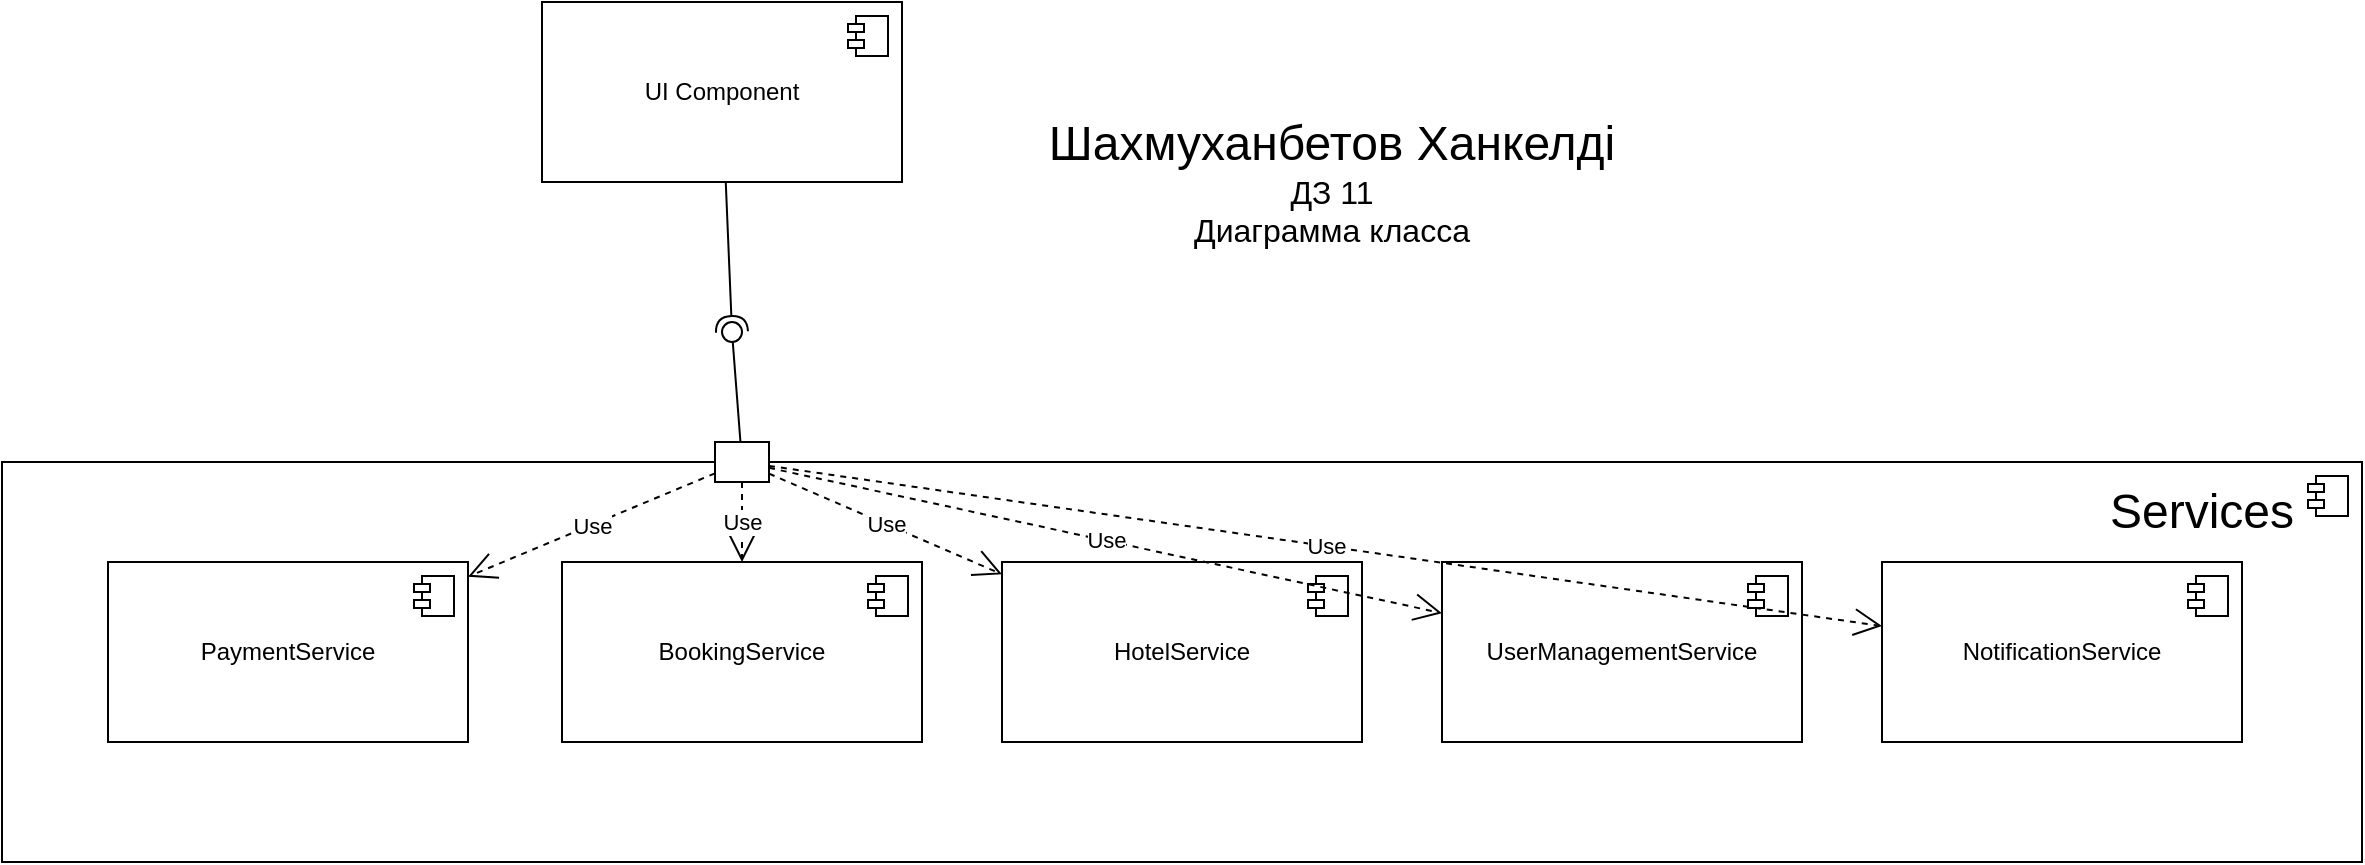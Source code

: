 <mxfile version="24.7.17">
  <diagram id="C5RBs43oDa-KdzZeNtuy" name="Page-1">
    <mxGraphModel dx="1169" dy="1347" grid="1" gridSize="10" guides="1" tooltips="1" connect="1" arrows="1" fold="1" page="1" pageScale="1" pageWidth="827" pageHeight="1169" math="0" shadow="0">
      <root>
        <mxCell id="WIyWlLk6GJQsqaUBKTNV-0" />
        <mxCell id="WIyWlLk6GJQsqaUBKTNV-1" parent="WIyWlLk6GJQsqaUBKTNV-0" />
        <mxCell id="7GwHJ8WHLpkf8yxdElzS-14" value="" style="html=1;dropTarget=0;whiteSpace=wrap;" parent="WIyWlLk6GJQsqaUBKTNV-1" vertex="1">
          <mxGeometry x="180" y="430" width="1180" height="200" as="geometry" />
        </mxCell>
        <mxCell id="7GwHJ8WHLpkf8yxdElzS-15" value="" style="shape=module;jettyWidth=8;jettyHeight=4;" parent="7GwHJ8WHLpkf8yxdElzS-14" vertex="1">
          <mxGeometry x="1" width="20" height="20" relative="1" as="geometry">
            <mxPoint x="-27" y="7" as="offset" />
          </mxGeometry>
        </mxCell>
        <mxCell id="afQVLRiH2oxlr41Mcdnj-31" value="&lt;font style=&quot;font-size: 24px;&quot;&gt;Шахмуханбетов Ханкелді&lt;/font&gt;&lt;div&gt;&lt;font size=&quot;3&quot;&gt;ДЗ 11&lt;/font&gt;&lt;/div&gt;&lt;div&gt;&lt;font size=&quot;3&quot;&gt;Диаграмма класса&lt;/font&gt;&lt;/div&gt;" style="text;html=1;align=center;verticalAlign=middle;whiteSpace=wrap;rounded=0;" parent="WIyWlLk6GJQsqaUBKTNV-1" vertex="1">
          <mxGeometry x="700" y="210" width="290" height="160" as="geometry" />
        </mxCell>
        <mxCell id="7GwHJ8WHLpkf8yxdElzS-2" value="UI Component" style="html=1;dropTarget=0;whiteSpace=wrap;" parent="WIyWlLk6GJQsqaUBKTNV-1" vertex="1">
          <mxGeometry x="450" y="200" width="180" height="90" as="geometry" />
        </mxCell>
        <mxCell id="7GwHJ8WHLpkf8yxdElzS-3" value="" style="shape=module;jettyWidth=8;jettyHeight=4;" parent="7GwHJ8WHLpkf8yxdElzS-2" vertex="1">
          <mxGeometry x="1" width="20" height="20" relative="1" as="geometry">
            <mxPoint x="-27" y="7" as="offset" />
          </mxGeometry>
        </mxCell>
        <mxCell id="7GwHJ8WHLpkf8yxdElzS-4" value="PaymentService" style="html=1;dropTarget=0;whiteSpace=wrap;" parent="WIyWlLk6GJQsqaUBKTNV-1" vertex="1">
          <mxGeometry x="233" y="480" width="180" height="90" as="geometry" />
        </mxCell>
        <mxCell id="7GwHJ8WHLpkf8yxdElzS-5" value="" style="shape=module;jettyWidth=8;jettyHeight=4;" parent="7GwHJ8WHLpkf8yxdElzS-4" vertex="1">
          <mxGeometry x="1" width="20" height="20" relative="1" as="geometry">
            <mxPoint x="-27" y="7" as="offset" />
          </mxGeometry>
        </mxCell>
        <mxCell id="7GwHJ8WHLpkf8yxdElzS-6" value="NotificationService" style="html=1;dropTarget=0;whiteSpace=wrap;" parent="WIyWlLk6GJQsqaUBKTNV-1" vertex="1">
          <mxGeometry x="1120" y="480" width="180" height="90" as="geometry" />
        </mxCell>
        <mxCell id="7GwHJ8WHLpkf8yxdElzS-7" value="" style="shape=module;jettyWidth=8;jettyHeight=4;" parent="7GwHJ8WHLpkf8yxdElzS-6" vertex="1">
          <mxGeometry x="1" width="20" height="20" relative="1" as="geometry">
            <mxPoint x="-27" y="7" as="offset" />
          </mxGeometry>
        </mxCell>
        <mxCell id="7GwHJ8WHLpkf8yxdElzS-8" value="BookingService" style="html=1;dropTarget=0;whiteSpace=wrap;" parent="WIyWlLk6GJQsqaUBKTNV-1" vertex="1">
          <mxGeometry x="460" y="480" width="180" height="90" as="geometry" />
        </mxCell>
        <mxCell id="7GwHJ8WHLpkf8yxdElzS-9" value="" style="shape=module;jettyWidth=8;jettyHeight=4;" parent="7GwHJ8WHLpkf8yxdElzS-8" vertex="1">
          <mxGeometry x="1" width="20" height="20" relative="1" as="geometry">
            <mxPoint x="-27" y="7" as="offset" />
          </mxGeometry>
        </mxCell>
        <mxCell id="7GwHJ8WHLpkf8yxdElzS-10" value="UserManagementService" style="html=1;dropTarget=0;whiteSpace=wrap;" parent="WIyWlLk6GJQsqaUBKTNV-1" vertex="1">
          <mxGeometry x="900" y="480" width="180" height="90" as="geometry" />
        </mxCell>
        <mxCell id="7GwHJ8WHLpkf8yxdElzS-11" value="" style="shape=module;jettyWidth=8;jettyHeight=4;" parent="7GwHJ8WHLpkf8yxdElzS-10" vertex="1">
          <mxGeometry x="1" width="20" height="20" relative="1" as="geometry">
            <mxPoint x="-27" y="7" as="offset" />
          </mxGeometry>
        </mxCell>
        <mxCell id="7GwHJ8WHLpkf8yxdElzS-12" value="HotelService" style="html=1;dropTarget=0;whiteSpace=wrap;" parent="WIyWlLk6GJQsqaUBKTNV-1" vertex="1">
          <mxGeometry x="680" y="480" width="180" height="90" as="geometry" />
        </mxCell>
        <mxCell id="7GwHJ8WHLpkf8yxdElzS-13" value="" style="shape=module;jettyWidth=8;jettyHeight=4;" parent="7GwHJ8WHLpkf8yxdElzS-12" vertex="1">
          <mxGeometry x="1" width="20" height="20" relative="1" as="geometry">
            <mxPoint x="-27" y="7" as="offset" />
          </mxGeometry>
        </mxCell>
        <mxCell id="7GwHJ8WHLpkf8yxdElzS-19" value="" style="rounded=0;orthogonalLoop=1;jettySize=auto;html=1;endArrow=halfCircle;endFill=0;endSize=6;strokeWidth=1;sketch=0;" parent="WIyWlLk6GJQsqaUBKTNV-1" source="7GwHJ8WHLpkf8yxdElzS-2" target="7GwHJ8WHLpkf8yxdElzS-21" edge="1">
          <mxGeometry relative="1" as="geometry">
            <mxPoint x="350" y="365" as="sourcePoint" />
          </mxGeometry>
        </mxCell>
        <mxCell id="7GwHJ8WHLpkf8yxdElzS-20" value="" style="rounded=0;orthogonalLoop=1;jettySize=auto;html=1;endArrow=oval;endFill=0;sketch=0;sourcePerimeterSpacing=0;targetPerimeterSpacing=0;endSize=10;" parent="WIyWlLk6GJQsqaUBKTNV-1" target="7GwHJ8WHLpkf8yxdElzS-21" edge="1">
          <mxGeometry relative="1" as="geometry">
            <mxPoint x="550" y="430" as="sourcePoint" />
          </mxGeometry>
        </mxCell>
        <mxCell id="7GwHJ8WHLpkf8yxdElzS-21" value="" style="ellipse;whiteSpace=wrap;html=1;align=center;aspect=fixed;fillColor=none;strokeColor=none;resizable=0;perimeter=centerPerimeter;rotatable=0;allowArrows=0;points=[];outlineConnect=1;" parent="WIyWlLk6GJQsqaUBKTNV-1" vertex="1">
          <mxGeometry x="540" y="360" width="10" height="10" as="geometry" />
        </mxCell>
        <mxCell id="7GwHJ8WHLpkf8yxdElzS-22" value="" style="rounded=0;whiteSpace=wrap;html=1;" parent="WIyWlLk6GJQsqaUBKTNV-1" vertex="1">
          <mxGeometry x="536.5" y="420" width="27" height="20" as="geometry" />
        </mxCell>
        <mxCell id="7GwHJ8WHLpkf8yxdElzS-25" value="Use" style="endArrow=open;endSize=12;dashed=1;html=1;rounded=0;" parent="WIyWlLk6GJQsqaUBKTNV-1" source="7GwHJ8WHLpkf8yxdElzS-22" target="7GwHJ8WHLpkf8yxdElzS-4" edge="1">
          <mxGeometry width="160" relative="1" as="geometry">
            <mxPoint x="470" y="470" as="sourcePoint" />
            <mxPoint x="630" y="470" as="targetPoint" />
          </mxGeometry>
        </mxCell>
        <mxCell id="7GwHJ8WHLpkf8yxdElzS-26" value="Use" style="endArrow=open;endSize=12;dashed=1;html=1;rounded=0;" parent="WIyWlLk6GJQsqaUBKTNV-1" source="7GwHJ8WHLpkf8yxdElzS-22" target="7GwHJ8WHLpkf8yxdElzS-8" edge="1">
          <mxGeometry width="160" relative="1" as="geometry">
            <mxPoint x="547" y="446" as="sourcePoint" />
            <mxPoint x="423" y="497" as="targetPoint" />
          </mxGeometry>
        </mxCell>
        <mxCell id="7GwHJ8WHLpkf8yxdElzS-28" value="Use" style="endArrow=open;endSize=12;dashed=1;html=1;rounded=0;" parent="WIyWlLk6GJQsqaUBKTNV-1" source="7GwHJ8WHLpkf8yxdElzS-22" target="7GwHJ8WHLpkf8yxdElzS-12" edge="1">
          <mxGeometry width="160" relative="1" as="geometry">
            <mxPoint x="734" y="456" as="sourcePoint" />
            <mxPoint x="610" y="507" as="targetPoint" />
          </mxGeometry>
        </mxCell>
        <mxCell id="7GwHJ8WHLpkf8yxdElzS-29" value="Use" style="endArrow=open;endSize=12;dashed=1;html=1;rounded=0;" parent="WIyWlLk6GJQsqaUBKTNV-1" source="7GwHJ8WHLpkf8yxdElzS-22" target="7GwHJ8WHLpkf8yxdElzS-10" edge="1">
          <mxGeometry width="160" relative="1" as="geometry">
            <mxPoint x="800" y="440" as="sourcePoint" />
            <mxPoint x="916" y="490" as="targetPoint" />
          </mxGeometry>
        </mxCell>
        <mxCell id="7GwHJ8WHLpkf8yxdElzS-30" value="Use" style="endArrow=open;endSize=12;dashed=1;html=1;rounded=0;" parent="WIyWlLk6GJQsqaUBKTNV-1" source="7GwHJ8WHLpkf8yxdElzS-22" target="7GwHJ8WHLpkf8yxdElzS-6" edge="1">
          <mxGeometry width="160" relative="1" as="geometry">
            <mxPoint x="574" y="443" as="sourcePoint" />
            <mxPoint x="910" y="516" as="targetPoint" />
          </mxGeometry>
        </mxCell>
        <mxCell id="7GwHJ8WHLpkf8yxdElzS-33" value="&lt;font style=&quot;font-size: 24px;&quot;&gt;Services&lt;/font&gt;" style="text;html=1;align=center;verticalAlign=middle;whiteSpace=wrap;rounded=0;" parent="WIyWlLk6GJQsqaUBKTNV-1" vertex="1">
          <mxGeometry x="1250" y="440" width="60" height="30" as="geometry" />
        </mxCell>
      </root>
    </mxGraphModel>
  </diagram>
</mxfile>
